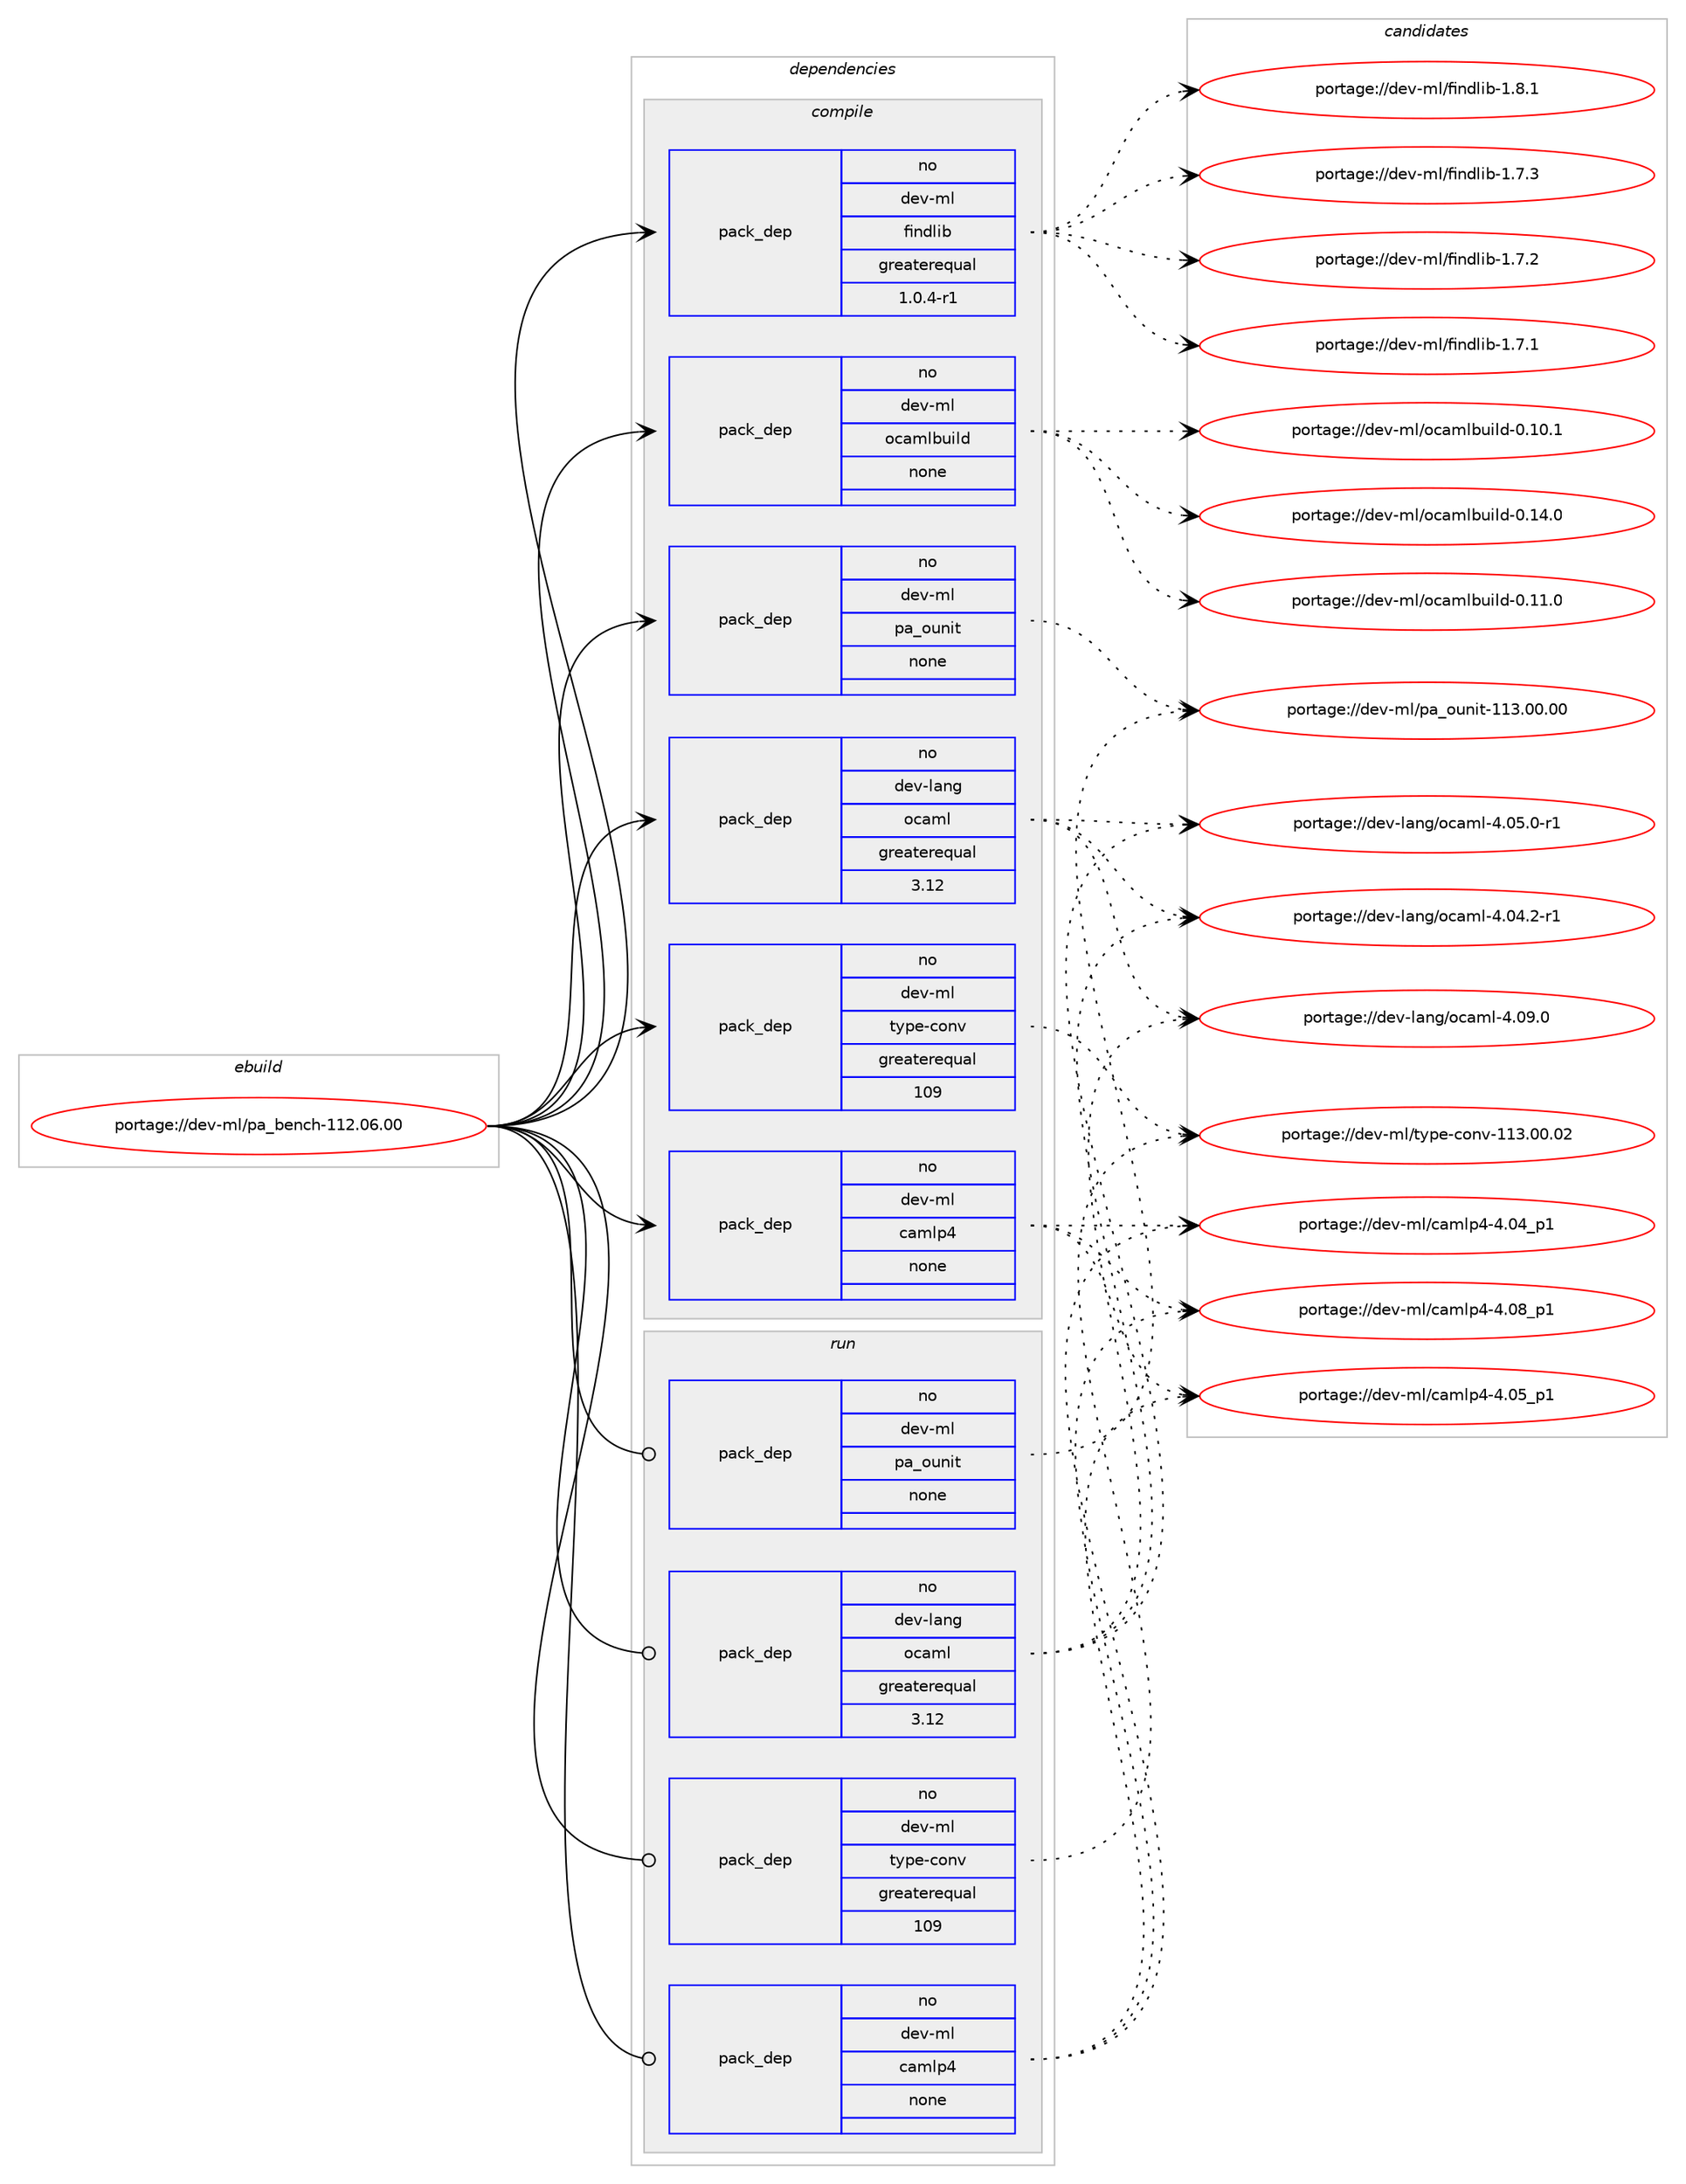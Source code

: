 digraph prolog {

# *************
# Graph options
# *************

newrank=true;
concentrate=true;
compound=true;
graph [rankdir=LR,fontname=Helvetica,fontsize=10,ranksep=1.5];#, ranksep=2.5, nodesep=0.2];
edge  [arrowhead=vee];
node  [fontname=Helvetica,fontsize=10];

# **********
# The ebuild
# **********

subgraph cluster_leftcol {
color=gray;
label=<<i>ebuild</i>>;
id [label="portage://dev-ml/pa_bench-112.06.00", color=red, width=4, href="../dev-ml/pa_bench-112.06.00.svg"];
}

# ****************
# The dependencies
# ****************

subgraph cluster_midcol {
color=gray;
label=<<i>dependencies</i>>;
subgraph cluster_compile {
fillcolor="#eeeeee";
style=filled;
label=<<i>compile</i>>;
subgraph pack374087 {
dependency501992 [label=<<TABLE BORDER="0" CELLBORDER="1" CELLSPACING="0" CELLPADDING="4" WIDTH="220"><TR><TD ROWSPAN="6" CELLPADDING="30">pack_dep</TD></TR><TR><TD WIDTH="110">no</TD></TR><TR><TD>dev-lang</TD></TR><TR><TD>ocaml</TD></TR><TR><TD>greaterequal</TD></TR><TR><TD>3.12</TD></TR></TABLE>>, shape=none, color=blue];
}
id:e -> dependency501992:w [weight=20,style="solid",arrowhead="vee"];
subgraph pack374088 {
dependency501993 [label=<<TABLE BORDER="0" CELLBORDER="1" CELLSPACING="0" CELLPADDING="4" WIDTH="220"><TR><TD ROWSPAN="6" CELLPADDING="30">pack_dep</TD></TR><TR><TD WIDTH="110">no</TD></TR><TR><TD>dev-ml</TD></TR><TR><TD>camlp4</TD></TR><TR><TD>none</TD></TR><TR><TD></TD></TR></TABLE>>, shape=none, color=blue];
}
id:e -> dependency501993:w [weight=20,style="solid",arrowhead="vee"];
subgraph pack374089 {
dependency501994 [label=<<TABLE BORDER="0" CELLBORDER="1" CELLSPACING="0" CELLPADDING="4" WIDTH="220"><TR><TD ROWSPAN="6" CELLPADDING="30">pack_dep</TD></TR><TR><TD WIDTH="110">no</TD></TR><TR><TD>dev-ml</TD></TR><TR><TD>findlib</TD></TR><TR><TD>greaterequal</TD></TR><TR><TD>1.0.4-r1</TD></TR></TABLE>>, shape=none, color=blue];
}
id:e -> dependency501994:w [weight=20,style="solid",arrowhead="vee"];
subgraph pack374090 {
dependency501995 [label=<<TABLE BORDER="0" CELLBORDER="1" CELLSPACING="0" CELLPADDING="4" WIDTH="220"><TR><TD ROWSPAN="6" CELLPADDING="30">pack_dep</TD></TR><TR><TD WIDTH="110">no</TD></TR><TR><TD>dev-ml</TD></TR><TR><TD>ocamlbuild</TD></TR><TR><TD>none</TD></TR><TR><TD></TD></TR></TABLE>>, shape=none, color=blue];
}
id:e -> dependency501995:w [weight=20,style="solid",arrowhead="vee"];
subgraph pack374091 {
dependency501996 [label=<<TABLE BORDER="0" CELLBORDER="1" CELLSPACING="0" CELLPADDING="4" WIDTH="220"><TR><TD ROWSPAN="6" CELLPADDING="30">pack_dep</TD></TR><TR><TD WIDTH="110">no</TD></TR><TR><TD>dev-ml</TD></TR><TR><TD>pa_ounit</TD></TR><TR><TD>none</TD></TR><TR><TD></TD></TR></TABLE>>, shape=none, color=blue];
}
id:e -> dependency501996:w [weight=20,style="solid",arrowhead="vee"];
subgraph pack374092 {
dependency501997 [label=<<TABLE BORDER="0" CELLBORDER="1" CELLSPACING="0" CELLPADDING="4" WIDTH="220"><TR><TD ROWSPAN="6" CELLPADDING="30">pack_dep</TD></TR><TR><TD WIDTH="110">no</TD></TR><TR><TD>dev-ml</TD></TR><TR><TD>type-conv</TD></TR><TR><TD>greaterequal</TD></TR><TR><TD>109</TD></TR></TABLE>>, shape=none, color=blue];
}
id:e -> dependency501997:w [weight=20,style="solid",arrowhead="vee"];
}
subgraph cluster_compileandrun {
fillcolor="#eeeeee";
style=filled;
label=<<i>compile and run</i>>;
}
subgraph cluster_run {
fillcolor="#eeeeee";
style=filled;
label=<<i>run</i>>;
subgraph pack374093 {
dependency501998 [label=<<TABLE BORDER="0" CELLBORDER="1" CELLSPACING="0" CELLPADDING="4" WIDTH="220"><TR><TD ROWSPAN="6" CELLPADDING="30">pack_dep</TD></TR><TR><TD WIDTH="110">no</TD></TR><TR><TD>dev-lang</TD></TR><TR><TD>ocaml</TD></TR><TR><TD>greaterequal</TD></TR><TR><TD>3.12</TD></TR></TABLE>>, shape=none, color=blue];
}
id:e -> dependency501998:w [weight=20,style="solid",arrowhead="odot"];
subgraph pack374094 {
dependency501999 [label=<<TABLE BORDER="0" CELLBORDER="1" CELLSPACING="0" CELLPADDING="4" WIDTH="220"><TR><TD ROWSPAN="6" CELLPADDING="30">pack_dep</TD></TR><TR><TD WIDTH="110">no</TD></TR><TR><TD>dev-ml</TD></TR><TR><TD>camlp4</TD></TR><TR><TD>none</TD></TR><TR><TD></TD></TR></TABLE>>, shape=none, color=blue];
}
id:e -> dependency501999:w [weight=20,style="solid",arrowhead="odot"];
subgraph pack374095 {
dependency502000 [label=<<TABLE BORDER="0" CELLBORDER="1" CELLSPACING="0" CELLPADDING="4" WIDTH="220"><TR><TD ROWSPAN="6" CELLPADDING="30">pack_dep</TD></TR><TR><TD WIDTH="110">no</TD></TR><TR><TD>dev-ml</TD></TR><TR><TD>pa_ounit</TD></TR><TR><TD>none</TD></TR><TR><TD></TD></TR></TABLE>>, shape=none, color=blue];
}
id:e -> dependency502000:w [weight=20,style="solid",arrowhead="odot"];
subgraph pack374096 {
dependency502001 [label=<<TABLE BORDER="0" CELLBORDER="1" CELLSPACING="0" CELLPADDING="4" WIDTH="220"><TR><TD ROWSPAN="6" CELLPADDING="30">pack_dep</TD></TR><TR><TD WIDTH="110">no</TD></TR><TR><TD>dev-ml</TD></TR><TR><TD>type-conv</TD></TR><TR><TD>greaterequal</TD></TR><TR><TD>109</TD></TR></TABLE>>, shape=none, color=blue];
}
id:e -> dependency502001:w [weight=20,style="solid",arrowhead="odot"];
}
}

# **************
# The candidates
# **************

subgraph cluster_choices {
rank=same;
color=gray;
label=<<i>candidates</i>>;

subgraph choice374087 {
color=black;
nodesep=1;
choice100101118451089711010347111999710910845524648574648 [label="portage://dev-lang/ocaml-4.09.0", color=red, width=4,href="../dev-lang/ocaml-4.09.0.svg"];
choice1001011184510897110103471119997109108455246485346484511449 [label="portage://dev-lang/ocaml-4.05.0-r1", color=red, width=4,href="../dev-lang/ocaml-4.05.0-r1.svg"];
choice1001011184510897110103471119997109108455246485246504511449 [label="portage://dev-lang/ocaml-4.04.2-r1", color=red, width=4,href="../dev-lang/ocaml-4.04.2-r1.svg"];
dependency501992:e -> choice100101118451089711010347111999710910845524648574648:w [style=dotted,weight="100"];
dependency501992:e -> choice1001011184510897110103471119997109108455246485346484511449:w [style=dotted,weight="100"];
dependency501992:e -> choice1001011184510897110103471119997109108455246485246504511449:w [style=dotted,weight="100"];
}
subgraph choice374088 {
color=black;
nodesep=1;
choice100101118451091084799971091081125245524648569511249 [label="portage://dev-ml/camlp4-4.08_p1", color=red, width=4,href="../dev-ml/camlp4-4.08_p1.svg"];
choice100101118451091084799971091081125245524648539511249 [label="portage://dev-ml/camlp4-4.05_p1", color=red, width=4,href="../dev-ml/camlp4-4.05_p1.svg"];
choice100101118451091084799971091081125245524648529511249 [label="portage://dev-ml/camlp4-4.04_p1", color=red, width=4,href="../dev-ml/camlp4-4.04_p1.svg"];
dependency501993:e -> choice100101118451091084799971091081125245524648569511249:w [style=dotted,weight="100"];
dependency501993:e -> choice100101118451091084799971091081125245524648539511249:w [style=dotted,weight="100"];
dependency501993:e -> choice100101118451091084799971091081125245524648529511249:w [style=dotted,weight="100"];
}
subgraph choice374089 {
color=black;
nodesep=1;
choice100101118451091084710210511010010810598454946564649 [label="portage://dev-ml/findlib-1.8.1", color=red, width=4,href="../dev-ml/findlib-1.8.1.svg"];
choice100101118451091084710210511010010810598454946554651 [label="portage://dev-ml/findlib-1.7.3", color=red, width=4,href="../dev-ml/findlib-1.7.3.svg"];
choice100101118451091084710210511010010810598454946554650 [label="portage://dev-ml/findlib-1.7.2", color=red, width=4,href="../dev-ml/findlib-1.7.2.svg"];
choice100101118451091084710210511010010810598454946554649 [label="portage://dev-ml/findlib-1.7.1", color=red, width=4,href="../dev-ml/findlib-1.7.1.svg"];
dependency501994:e -> choice100101118451091084710210511010010810598454946564649:w [style=dotted,weight="100"];
dependency501994:e -> choice100101118451091084710210511010010810598454946554651:w [style=dotted,weight="100"];
dependency501994:e -> choice100101118451091084710210511010010810598454946554650:w [style=dotted,weight="100"];
dependency501994:e -> choice100101118451091084710210511010010810598454946554649:w [style=dotted,weight="100"];
}
subgraph choice374090 {
color=black;
nodesep=1;
choice100101118451091084711199971091089811710510810045484649524648 [label="portage://dev-ml/ocamlbuild-0.14.0", color=red, width=4,href="../dev-ml/ocamlbuild-0.14.0.svg"];
choice100101118451091084711199971091089811710510810045484649494648 [label="portage://dev-ml/ocamlbuild-0.11.0", color=red, width=4,href="../dev-ml/ocamlbuild-0.11.0.svg"];
choice100101118451091084711199971091089811710510810045484649484649 [label="portage://dev-ml/ocamlbuild-0.10.1", color=red, width=4,href="../dev-ml/ocamlbuild-0.10.1.svg"];
dependency501995:e -> choice100101118451091084711199971091089811710510810045484649524648:w [style=dotted,weight="100"];
dependency501995:e -> choice100101118451091084711199971091089811710510810045484649494648:w [style=dotted,weight="100"];
dependency501995:e -> choice100101118451091084711199971091089811710510810045484649484649:w [style=dotted,weight="100"];
}
subgraph choice374091 {
color=black;
nodesep=1;
choice1001011184510910847112979511111711010511645494951464848464848 [label="portage://dev-ml/pa_ounit-113.00.00", color=red, width=4,href="../dev-ml/pa_ounit-113.00.00.svg"];
dependency501996:e -> choice1001011184510910847112979511111711010511645494951464848464848:w [style=dotted,weight="100"];
}
subgraph choice374092 {
color=black;
nodesep=1;
choice1001011184510910847116121112101459911111011845494951464848464850 [label="portage://dev-ml/type-conv-113.00.02", color=red, width=4,href="../dev-ml/type-conv-113.00.02.svg"];
dependency501997:e -> choice1001011184510910847116121112101459911111011845494951464848464850:w [style=dotted,weight="100"];
}
subgraph choice374093 {
color=black;
nodesep=1;
choice100101118451089711010347111999710910845524648574648 [label="portage://dev-lang/ocaml-4.09.0", color=red, width=4,href="../dev-lang/ocaml-4.09.0.svg"];
choice1001011184510897110103471119997109108455246485346484511449 [label="portage://dev-lang/ocaml-4.05.0-r1", color=red, width=4,href="../dev-lang/ocaml-4.05.0-r1.svg"];
choice1001011184510897110103471119997109108455246485246504511449 [label="portage://dev-lang/ocaml-4.04.2-r1", color=red, width=4,href="../dev-lang/ocaml-4.04.2-r1.svg"];
dependency501998:e -> choice100101118451089711010347111999710910845524648574648:w [style=dotted,weight="100"];
dependency501998:e -> choice1001011184510897110103471119997109108455246485346484511449:w [style=dotted,weight="100"];
dependency501998:e -> choice1001011184510897110103471119997109108455246485246504511449:w [style=dotted,weight="100"];
}
subgraph choice374094 {
color=black;
nodesep=1;
choice100101118451091084799971091081125245524648569511249 [label="portage://dev-ml/camlp4-4.08_p1", color=red, width=4,href="../dev-ml/camlp4-4.08_p1.svg"];
choice100101118451091084799971091081125245524648539511249 [label="portage://dev-ml/camlp4-4.05_p1", color=red, width=4,href="../dev-ml/camlp4-4.05_p1.svg"];
choice100101118451091084799971091081125245524648529511249 [label="portage://dev-ml/camlp4-4.04_p1", color=red, width=4,href="../dev-ml/camlp4-4.04_p1.svg"];
dependency501999:e -> choice100101118451091084799971091081125245524648569511249:w [style=dotted,weight="100"];
dependency501999:e -> choice100101118451091084799971091081125245524648539511249:w [style=dotted,weight="100"];
dependency501999:e -> choice100101118451091084799971091081125245524648529511249:w [style=dotted,weight="100"];
}
subgraph choice374095 {
color=black;
nodesep=1;
choice1001011184510910847112979511111711010511645494951464848464848 [label="portage://dev-ml/pa_ounit-113.00.00", color=red, width=4,href="../dev-ml/pa_ounit-113.00.00.svg"];
dependency502000:e -> choice1001011184510910847112979511111711010511645494951464848464848:w [style=dotted,weight="100"];
}
subgraph choice374096 {
color=black;
nodesep=1;
choice1001011184510910847116121112101459911111011845494951464848464850 [label="portage://dev-ml/type-conv-113.00.02", color=red, width=4,href="../dev-ml/type-conv-113.00.02.svg"];
dependency502001:e -> choice1001011184510910847116121112101459911111011845494951464848464850:w [style=dotted,weight="100"];
}
}

}
